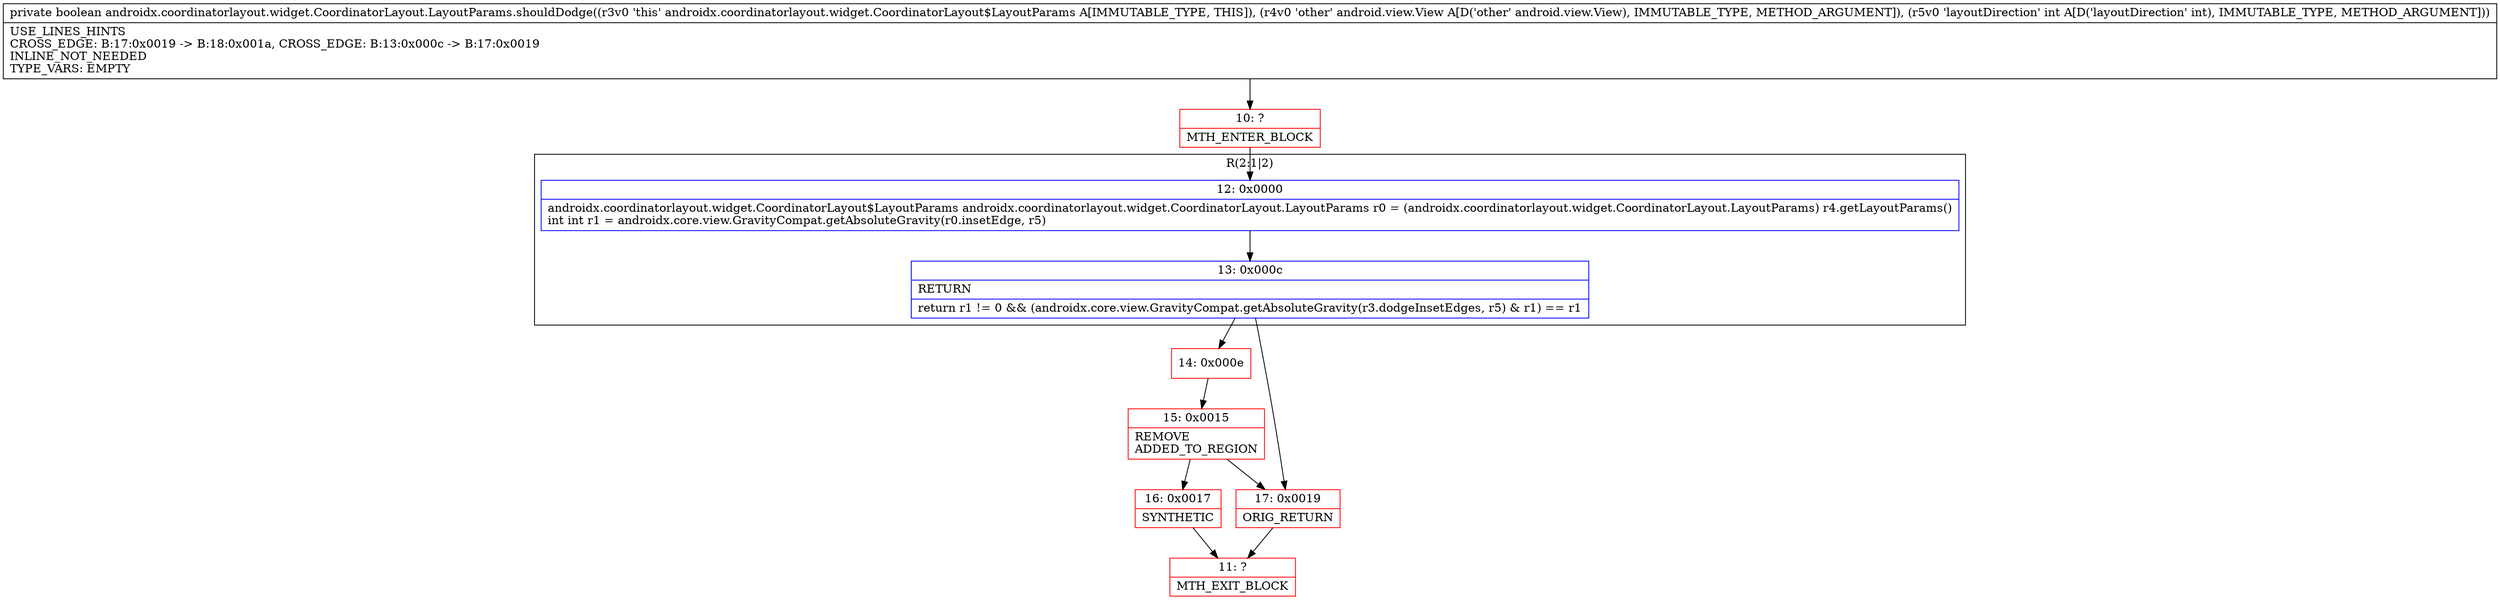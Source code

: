 digraph "CFG forandroidx.coordinatorlayout.widget.CoordinatorLayout.LayoutParams.shouldDodge(Landroid\/view\/View;I)Z" {
subgraph cluster_Region_1594342390 {
label = "R(2:1|2)";
node [shape=record,color=blue];
Node_12 [shape=record,label="{12\:\ 0x0000|androidx.coordinatorlayout.widget.CoordinatorLayout$LayoutParams androidx.coordinatorlayout.widget.CoordinatorLayout.LayoutParams r0 = (androidx.coordinatorlayout.widget.CoordinatorLayout.LayoutParams) r4.getLayoutParams()\lint int r1 = androidx.core.view.GravityCompat.getAbsoluteGravity(r0.insetEdge, r5)\l}"];
Node_13 [shape=record,label="{13\:\ 0x000c|RETURN\l|return r1 != 0 && (androidx.core.view.GravityCompat.getAbsoluteGravity(r3.dodgeInsetEdges, r5) & r1) == r1\l}"];
}
Node_10 [shape=record,color=red,label="{10\:\ ?|MTH_ENTER_BLOCK\l}"];
Node_14 [shape=record,color=red,label="{14\:\ 0x000e}"];
Node_15 [shape=record,color=red,label="{15\:\ 0x0015|REMOVE\lADDED_TO_REGION\l}"];
Node_16 [shape=record,color=red,label="{16\:\ 0x0017|SYNTHETIC\l}"];
Node_11 [shape=record,color=red,label="{11\:\ ?|MTH_EXIT_BLOCK\l}"];
Node_17 [shape=record,color=red,label="{17\:\ 0x0019|ORIG_RETURN\l}"];
MethodNode[shape=record,label="{private boolean androidx.coordinatorlayout.widget.CoordinatorLayout.LayoutParams.shouldDodge((r3v0 'this' androidx.coordinatorlayout.widget.CoordinatorLayout$LayoutParams A[IMMUTABLE_TYPE, THIS]), (r4v0 'other' android.view.View A[D('other' android.view.View), IMMUTABLE_TYPE, METHOD_ARGUMENT]), (r5v0 'layoutDirection' int A[D('layoutDirection' int), IMMUTABLE_TYPE, METHOD_ARGUMENT]))  | USE_LINES_HINTS\lCROSS_EDGE: B:17:0x0019 \-\> B:18:0x001a, CROSS_EDGE: B:13:0x000c \-\> B:17:0x0019\lINLINE_NOT_NEEDED\lTYPE_VARS: EMPTY\l}"];
MethodNode -> Node_10;Node_12 -> Node_13;
Node_13 -> Node_14;
Node_13 -> Node_17;
Node_10 -> Node_12;
Node_14 -> Node_15;
Node_15 -> Node_16;
Node_15 -> Node_17;
Node_16 -> Node_11;
Node_17 -> Node_11;
}

